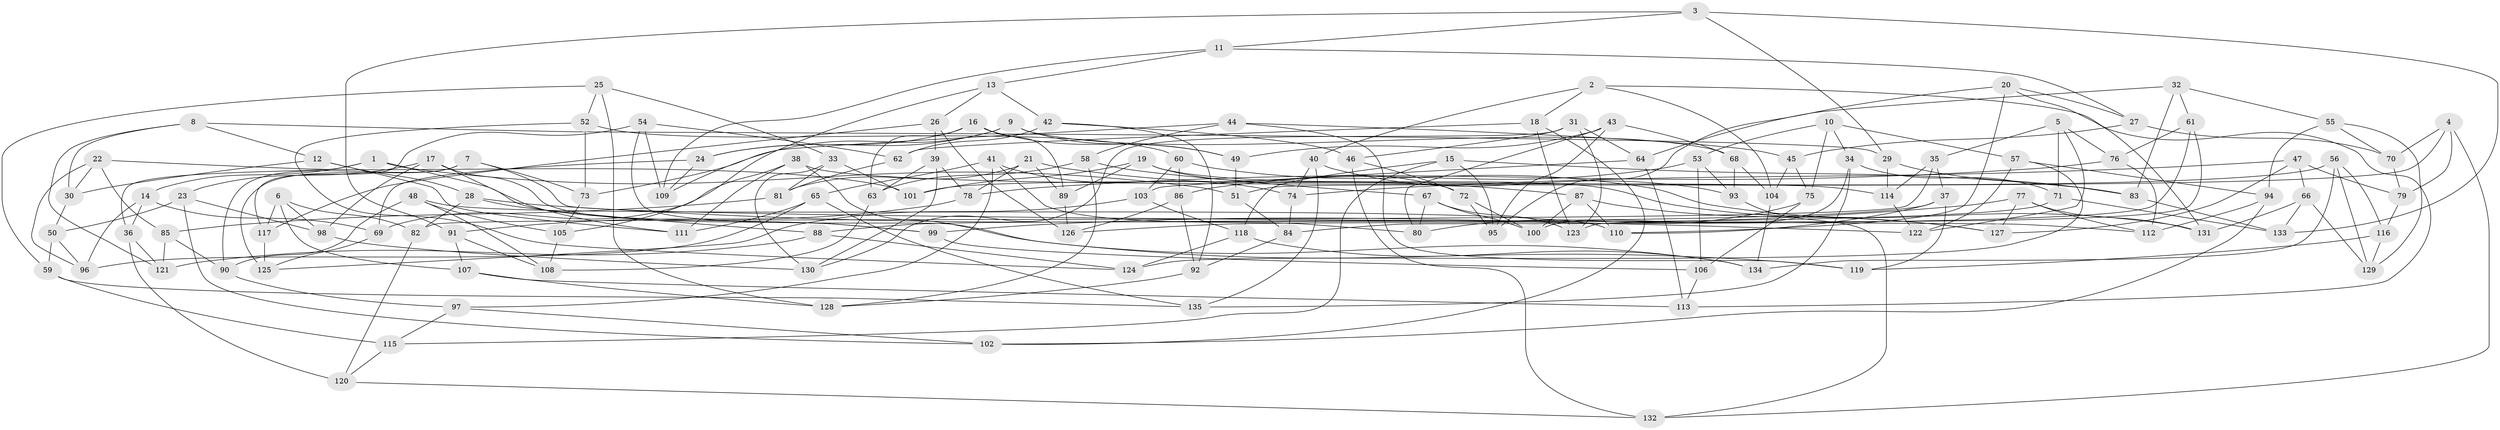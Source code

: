 // coarse degree distribution, {6: 0.5441176470588235, 4: 0.14705882352941177, 5: 0.22058823529411764, 3: 0.014705882352941176, 10: 0.014705882352941176, 7: 0.029411764705882353, 8: 0.029411764705882353}
// Generated by graph-tools (version 1.1) at 2025/38/03/04/25 23:38:07]
// undirected, 135 vertices, 270 edges
graph export_dot {
  node [color=gray90,style=filled];
  1;
  2;
  3;
  4;
  5;
  6;
  7;
  8;
  9;
  10;
  11;
  12;
  13;
  14;
  15;
  16;
  17;
  18;
  19;
  20;
  21;
  22;
  23;
  24;
  25;
  26;
  27;
  28;
  29;
  30;
  31;
  32;
  33;
  34;
  35;
  36;
  37;
  38;
  39;
  40;
  41;
  42;
  43;
  44;
  45;
  46;
  47;
  48;
  49;
  50;
  51;
  52;
  53;
  54;
  55;
  56;
  57;
  58;
  59;
  60;
  61;
  62;
  63;
  64;
  65;
  66;
  67;
  68;
  69;
  70;
  71;
  72;
  73;
  74;
  75;
  76;
  77;
  78;
  79;
  80;
  81;
  82;
  83;
  84;
  85;
  86;
  87;
  88;
  89;
  90;
  91;
  92;
  93;
  94;
  95;
  96;
  97;
  98;
  99;
  100;
  101;
  102;
  103;
  104;
  105;
  106;
  107;
  108;
  109;
  110;
  111;
  112;
  113;
  114;
  115;
  116;
  117;
  118;
  119;
  120;
  121;
  122;
  123;
  124;
  125;
  126;
  127;
  128;
  129;
  130;
  131;
  132;
  133;
  134;
  135;
  1 -- 99;
  1 -- 51;
  1 -- 36;
  1 -- 14;
  2 -- 104;
  2 -- 40;
  2 -- 113;
  2 -- 18;
  3 -- 29;
  3 -- 11;
  3 -- 133;
  3 -- 91;
  4 -- 70;
  4 -- 51;
  4 -- 79;
  4 -- 132;
  5 -- 76;
  5 -- 35;
  5 -- 122;
  5 -- 71;
  6 -- 82;
  6 -- 98;
  6 -- 117;
  6 -- 107;
  7 -- 125;
  7 -- 73;
  7 -- 90;
  7 -- 112;
  8 -- 29;
  8 -- 30;
  8 -- 121;
  8 -- 12;
  9 -- 68;
  9 -- 24;
  9 -- 49;
  9 -- 109;
  10 -- 53;
  10 -- 57;
  10 -- 34;
  10 -- 75;
  11 -- 109;
  11 -- 13;
  11 -- 27;
  12 -- 30;
  12 -- 111;
  12 -- 28;
  13 -- 42;
  13 -- 105;
  13 -- 26;
  14 -- 36;
  14 -- 69;
  14 -- 96;
  15 -- 83;
  15 -- 118;
  15 -- 115;
  15 -- 95;
  16 -- 24;
  16 -- 89;
  16 -- 63;
  16 -- 49;
  17 -- 98;
  17 -- 23;
  17 -- 111;
  17 -- 99;
  18 -- 62;
  18 -- 123;
  18 -- 102;
  19 -- 127;
  19 -- 101;
  19 -- 89;
  19 -- 72;
  20 -- 110;
  20 -- 27;
  20 -- 131;
  20 -- 95;
  21 -- 87;
  21 -- 78;
  21 -- 89;
  21 -- 81;
  22 -- 96;
  22 -- 85;
  22 -- 30;
  22 -- 101;
  23 -- 102;
  23 -- 98;
  23 -- 50;
  24 -- 69;
  24 -- 109;
  25 -- 52;
  25 -- 33;
  25 -- 59;
  25 -- 128;
  26 -- 117;
  26 -- 39;
  26 -- 126;
  27 -- 70;
  27 -- 45;
  28 -- 122;
  28 -- 88;
  28 -- 82;
  29 -- 83;
  29 -- 114;
  30 -- 50;
  31 -- 130;
  31 -- 123;
  31 -- 46;
  31 -- 64;
  32 -- 55;
  32 -- 83;
  32 -- 61;
  32 -- 64;
  33 -- 101;
  33 -- 130;
  33 -- 81;
  34 -- 71;
  34 -- 135;
  34 -- 100;
  35 -- 114;
  35 -- 37;
  35 -- 82;
  36 -- 121;
  36 -- 120;
  37 -- 88;
  37 -- 110;
  37 -- 119;
  38 -- 114;
  38 -- 134;
  38 -- 111;
  38 -- 69;
  39 -- 63;
  39 -- 78;
  39 -- 130;
  40 -- 74;
  40 -- 93;
  40 -- 135;
  41 -- 74;
  41 -- 80;
  41 -- 97;
  41 -- 65;
  42 -- 92;
  42 -- 62;
  42 -- 46;
  43 -- 80;
  43 -- 95;
  43 -- 68;
  43 -- 49;
  44 -- 73;
  44 -- 119;
  44 -- 45;
  44 -- 58;
  45 -- 75;
  45 -- 104;
  46 -- 72;
  46 -- 132;
  47 -- 66;
  47 -- 79;
  47 -- 74;
  47 -- 127;
  48 -- 110;
  48 -- 108;
  48 -- 90;
  48 -- 105;
  49 -- 51;
  50 -- 59;
  50 -- 96;
  51 -- 84;
  52 -- 73;
  52 -- 124;
  52 -- 60;
  53 -- 106;
  53 -- 86;
  53 -- 93;
  54 -- 119;
  54 -- 117;
  54 -- 109;
  54 -- 62;
  55 -- 70;
  55 -- 129;
  55 -- 94;
  56 -- 116;
  56 -- 129;
  56 -- 134;
  56 -- 101;
  57 -- 124;
  57 -- 122;
  57 -- 94;
  58 -- 63;
  58 -- 128;
  58 -- 67;
  59 -- 115;
  59 -- 135;
  60 -- 131;
  60 -- 103;
  60 -- 86;
  61 -- 84;
  61 -- 123;
  61 -- 76;
  62 -- 81;
  63 -- 108;
  64 -- 103;
  64 -- 113;
  65 -- 135;
  65 -- 96;
  65 -- 111;
  66 -- 131;
  66 -- 133;
  66 -- 129;
  67 -- 80;
  67 -- 123;
  67 -- 100;
  68 -- 93;
  68 -- 104;
  69 -- 125;
  70 -- 79;
  71 -- 133;
  71 -- 126;
  72 -- 95;
  72 -- 100;
  73 -- 105;
  74 -- 84;
  75 -- 80;
  75 -- 106;
  76 -- 78;
  76 -- 112;
  77 -- 127;
  77 -- 131;
  77 -- 112;
  77 -- 99;
  78 -- 91;
  79 -- 116;
  81 -- 85;
  82 -- 120;
  83 -- 133;
  84 -- 92;
  85 -- 121;
  85 -- 90;
  86 -- 126;
  86 -- 92;
  87 -- 110;
  87 -- 127;
  87 -- 100;
  88 -- 124;
  88 -- 121;
  89 -- 126;
  90 -- 97;
  91 -- 108;
  91 -- 107;
  92 -- 128;
  93 -- 132;
  94 -- 112;
  94 -- 102;
  97 -- 115;
  97 -- 102;
  98 -- 130;
  99 -- 106;
  103 -- 125;
  103 -- 118;
  104 -- 134;
  105 -- 108;
  106 -- 113;
  107 -- 128;
  107 -- 113;
  114 -- 122;
  115 -- 120;
  116 -- 119;
  116 -- 129;
  117 -- 125;
  118 -- 134;
  118 -- 124;
  120 -- 132;
}

